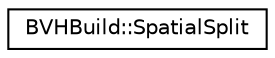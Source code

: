 digraph G
{
  edge [fontname="Helvetica",fontsize="10",labelfontname="Helvetica",labelfontsize="10"];
  node [fontname="Helvetica",fontsize="10",shape=record];
  rankdir=LR;
  Node1 [label="BVHBuild::SpatialSplit",height=0.2,width=0.4,color="black", fillcolor="white", style="filled",URL="$df/dc1/structBVHBuild_1_1SpatialSplit.html"];
}
